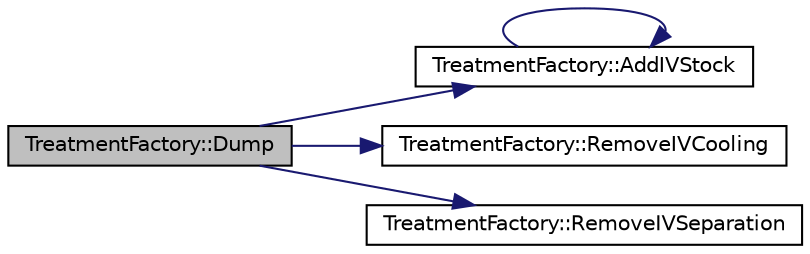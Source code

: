 digraph G
{
  edge [fontname="Helvetica",fontsize="10",labelfontname="Helvetica",labelfontsize="10"];
  node [fontname="Helvetica",fontsize="10",shape=record];
  rankdir="LR";
  Node1 [label="TreatmentFactory::Dump",height=0.2,width=0.4,color="black", fillcolor="grey75", style="filled" fontcolor="black"];
  Node1 -> Node2 [color="midnightblue",fontsize="10",style="solid",fontname="Helvetica"];
  Node2 [label="TreatmentFactory::AddIVStock",height=0.2,width=0.4,color="black", fillcolor="white", style="filled",URL="$class_treatment_factory.html#ac560470f83d043532d77eec939a02689",tooltip="Add a ZAI*quantity to the stock."];
  Node2 -> Node2 [color="midnightblue",fontsize="10",style="solid",fontname="Helvetica"];
  Node1 -> Node3 [color="midnightblue",fontsize="10",style="solid",fontname="Helvetica"];
  Node3 [label="TreatmentFactory::RemoveIVCooling",height=0.2,width=0.4,color="black", fillcolor="white", style="filled",URL="$class_treatment_factory.html#a86dc4c7ca4fd7c72123eee92dde6f457",tooltip="Remove a Cooling IsotopicVector."];
  Node1 -> Node4 [color="midnightblue",fontsize="10",style="solid",fontname="Helvetica"];
  Node4 [label="TreatmentFactory::RemoveIVSeparation",height=0.2,width=0.4,color="black", fillcolor="white", style="filled",URL="$class_treatment_factory.html#a09d1756eebf71de4f46030d2bc13ade3",tooltip="Remove a Treated IsotopicVector."];
}
